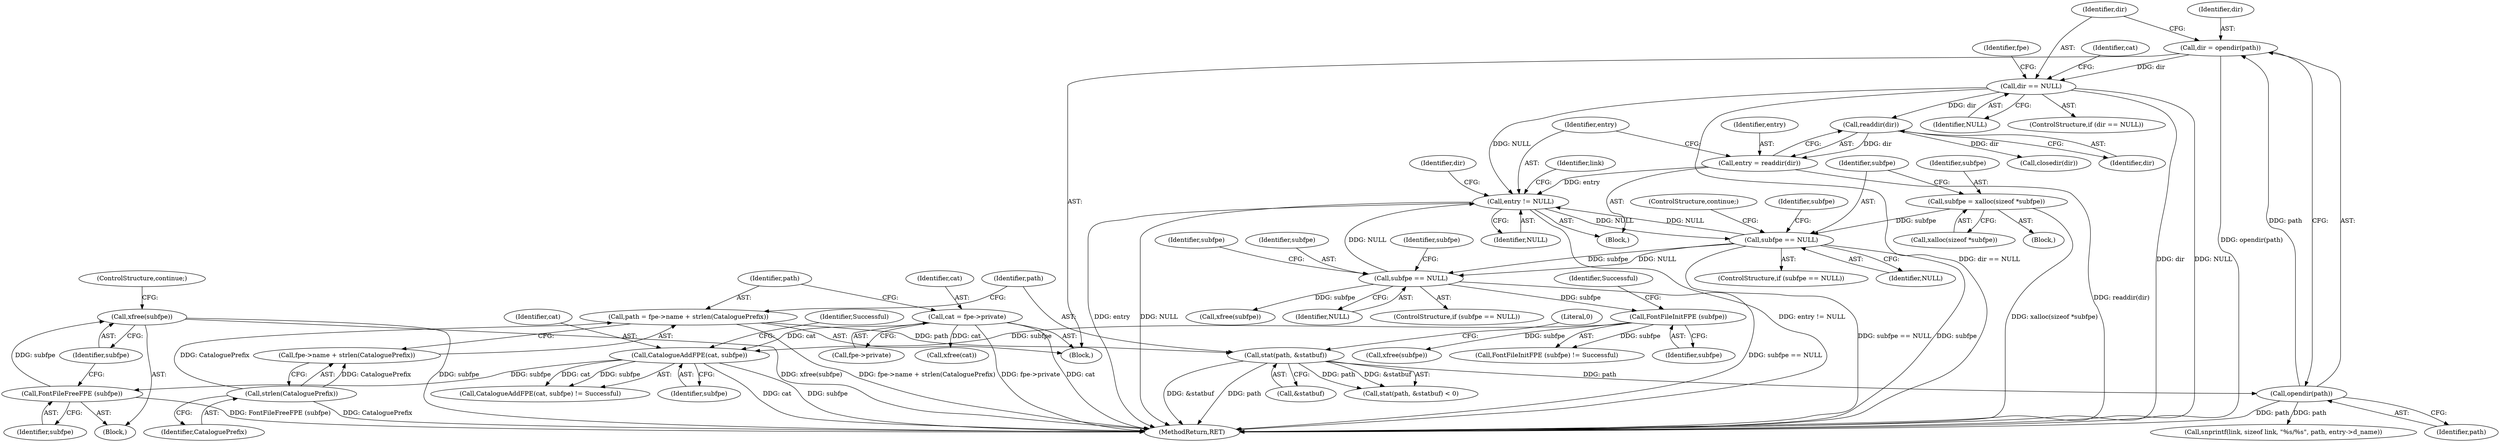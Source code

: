 digraph "0_libxfont_5bf703700ee4a5d6eae20da07cb7a29369667aef@API" {
"1000350" [label="(Call,xfree(subfpe))"];
"1000348" [label="(Call,FontFileFreeFPE (subfpe))"];
"1000343" [label="(Call,CatalogueAddFPE(cat, subfpe))"];
"1000106" [label="(Call,cat = fpe->private)"];
"1000330" [label="(Call,FontFileInitFPE (subfpe))"];
"1000303" [label="(Call,subfpe == NULL)"];
"1000278" [label="(Call,subfpe == NULL)"];
"1000271" [label="(Call,subfpe = xalloc(sizeof *subfpe))"];
"1000175" [label="(Call,entry != NULL)"];
"1000171" [label="(Call,entry = readdir(dir))"];
"1000173" [label="(Call,readdir(dir))"];
"1000159" [label="(Call,dir == NULL)"];
"1000154" [label="(Call,dir = opendir(path))"];
"1000156" [label="(Call,opendir(path))"];
"1000132" [label="(Call,stat(path, &statbuf))"];
"1000121" [label="(Call,path = fpe->name + strlen(CataloguePrefix))"];
"1000127" [label="(Call,strlen(CataloguePrefix))"];
"1000278" [label="(Call,subfpe == NULL)"];
"1000348" [label="(Call,FontFileFreeFPE (subfpe))"];
"1000279" [label="(Identifier,subfpe)"];
"1000175" [label="(Call,entry != NULL)"];
"1000307" [label="(Call,xfree(subfpe))"];
"1000330" [label="(Call,FontFileInitFPE (subfpe))"];
"1000349" [label="(Identifier,subfpe)"];
"1000128" [label="(Identifier,CataloguePrefix)"];
"1000345" [label="(Identifier,subfpe)"];
"1000122" [label="(Identifier,path)"];
"1000281" [label="(ControlStructure,continue;)"];
"1000273" [label="(Call,xalloc(sizeof *subfpe))"];
"1000177" [label="(Identifier,NULL)"];
"1000331" [label="(Identifier,subfpe)"];
"1000332" [label="(Identifier,Successful)"];
"1000180" [label="(Identifier,link)"];
"1000303" [label="(Call,subfpe == NULL)"];
"1000284" [label="(Identifier,subfpe)"];
"1000104" [label="(Block,)"];
"1000277" [label="(ControlStructure,if (subfpe == NULL))"];
"1000155" [label="(Identifier,dir)"];
"1000171" [label="(Call,entry = readdir(dir))"];
"1000157" [label="(Identifier,path)"];
"1000305" [label="(Identifier,NULL)"];
"1000353" [label="(Call,closedir(dir))"];
"1000161" [label="(Identifier,NULL)"];
"1000164" [label="(Identifier,cat)"];
"1000156" [label="(Call,opendir(path))"];
"1000271" [label="(Call,subfpe = xalloc(sizeof *subfpe))"];
"1000136" [label="(Literal,0)"];
"1000108" [label="(Call,fpe->private)"];
"1000308" [label="(Identifier,subfpe)"];
"1000346" [label="(Identifier,Successful)"];
"1000354" [label="(Identifier,dir)"];
"1000342" [label="(Call,CatalogueAddFPE(cat, subfpe) != Successful)"];
"1000312" [label="(Identifier,subfpe)"];
"1000160" [label="(Identifier,dir)"];
"1000178" [label="(Block,)"];
"1000133" [label="(Identifier,path)"];
"1000131" [label="(Call,stat(path, &statbuf) < 0)"];
"1000107" [label="(Identifier,cat)"];
"1000159" [label="(Call,dir == NULL)"];
"1000344" [label="(Identifier,cat)"];
"1000127" [label="(Call,strlen(CataloguePrefix))"];
"1000304" [label="(Identifier,subfpe)"];
"1000168" [label="(Identifier,fpe)"];
"1000163" [label="(Call,xfree(cat))"];
"1000106" [label="(Call,cat = fpe->private)"];
"1000347" [label="(Block,)"];
"1000329" [label="(Call,FontFileInitFPE (subfpe) != Successful)"];
"1000350" [label="(Call,xfree(subfpe))"];
"1000338" [label="(Call,xfree(subfpe))"];
"1000272" [label="(Identifier,subfpe)"];
"1000154" [label="(Call,dir = opendir(path))"];
"1000179" [label="(Call,snprintf(link, sizeof link, \"%s/%s\", path, entry->d_name))"];
"1000176" [label="(Identifier,entry)"];
"1000134" [label="(Call,&statbuf)"];
"1000343" [label="(Call,CatalogueAddFPE(cat, subfpe))"];
"1000280" [label="(Identifier,NULL)"];
"1000170" [label="(Block,)"];
"1000174" [label="(Identifier,dir)"];
"1000132" [label="(Call,stat(path, &statbuf))"];
"1000173" [label="(Call,readdir(dir))"];
"1000172" [label="(Identifier,entry)"];
"1000158" [label="(ControlStructure,if (dir == NULL))"];
"1000352" [label="(ControlStructure,continue;)"];
"1000378" [label="(MethodReturn,RET)"];
"1000121" [label="(Call,path = fpe->name + strlen(CataloguePrefix))"];
"1000302" [label="(ControlStructure,if (subfpe == NULL))"];
"1000351" [label="(Identifier,subfpe)"];
"1000123" [label="(Call,fpe->name + strlen(CataloguePrefix))"];
"1000350" -> "1000347"  [label="AST: "];
"1000350" -> "1000351"  [label="CFG: "];
"1000351" -> "1000350"  [label="AST: "];
"1000352" -> "1000350"  [label="CFG: "];
"1000350" -> "1000378"  [label="DDG: subfpe"];
"1000350" -> "1000378"  [label="DDG: xfree(subfpe)"];
"1000348" -> "1000350"  [label="DDG: subfpe"];
"1000348" -> "1000347"  [label="AST: "];
"1000348" -> "1000349"  [label="CFG: "];
"1000349" -> "1000348"  [label="AST: "];
"1000351" -> "1000348"  [label="CFG: "];
"1000348" -> "1000378"  [label="DDG: FontFileFreeFPE (subfpe)"];
"1000343" -> "1000348"  [label="DDG: subfpe"];
"1000343" -> "1000342"  [label="AST: "];
"1000343" -> "1000345"  [label="CFG: "];
"1000344" -> "1000343"  [label="AST: "];
"1000345" -> "1000343"  [label="AST: "];
"1000346" -> "1000343"  [label="CFG: "];
"1000343" -> "1000378"  [label="DDG: cat"];
"1000343" -> "1000378"  [label="DDG: subfpe"];
"1000343" -> "1000342"  [label="DDG: cat"];
"1000343" -> "1000342"  [label="DDG: subfpe"];
"1000106" -> "1000343"  [label="DDG: cat"];
"1000330" -> "1000343"  [label="DDG: subfpe"];
"1000106" -> "1000104"  [label="AST: "];
"1000106" -> "1000108"  [label="CFG: "];
"1000107" -> "1000106"  [label="AST: "];
"1000108" -> "1000106"  [label="AST: "];
"1000122" -> "1000106"  [label="CFG: "];
"1000106" -> "1000378"  [label="DDG: fpe->private"];
"1000106" -> "1000378"  [label="DDG: cat"];
"1000106" -> "1000163"  [label="DDG: cat"];
"1000330" -> "1000329"  [label="AST: "];
"1000330" -> "1000331"  [label="CFG: "];
"1000331" -> "1000330"  [label="AST: "];
"1000332" -> "1000330"  [label="CFG: "];
"1000330" -> "1000329"  [label="DDG: subfpe"];
"1000303" -> "1000330"  [label="DDG: subfpe"];
"1000330" -> "1000338"  [label="DDG: subfpe"];
"1000303" -> "1000302"  [label="AST: "];
"1000303" -> "1000305"  [label="CFG: "];
"1000304" -> "1000303"  [label="AST: "];
"1000305" -> "1000303"  [label="AST: "];
"1000308" -> "1000303"  [label="CFG: "];
"1000312" -> "1000303"  [label="CFG: "];
"1000303" -> "1000378"  [label="DDG: subfpe == NULL"];
"1000303" -> "1000175"  [label="DDG: NULL"];
"1000278" -> "1000303"  [label="DDG: subfpe"];
"1000278" -> "1000303"  [label="DDG: NULL"];
"1000303" -> "1000307"  [label="DDG: subfpe"];
"1000278" -> "1000277"  [label="AST: "];
"1000278" -> "1000280"  [label="CFG: "];
"1000279" -> "1000278"  [label="AST: "];
"1000280" -> "1000278"  [label="AST: "];
"1000281" -> "1000278"  [label="CFG: "];
"1000284" -> "1000278"  [label="CFG: "];
"1000278" -> "1000378"  [label="DDG: subfpe == NULL"];
"1000278" -> "1000378"  [label="DDG: subfpe"];
"1000278" -> "1000175"  [label="DDG: NULL"];
"1000271" -> "1000278"  [label="DDG: subfpe"];
"1000175" -> "1000278"  [label="DDG: NULL"];
"1000271" -> "1000178"  [label="AST: "];
"1000271" -> "1000273"  [label="CFG: "];
"1000272" -> "1000271"  [label="AST: "];
"1000273" -> "1000271"  [label="AST: "];
"1000279" -> "1000271"  [label="CFG: "];
"1000271" -> "1000378"  [label="DDG: xalloc(sizeof *subfpe)"];
"1000175" -> "1000170"  [label="AST: "];
"1000175" -> "1000177"  [label="CFG: "];
"1000176" -> "1000175"  [label="AST: "];
"1000177" -> "1000175"  [label="AST: "];
"1000180" -> "1000175"  [label="CFG: "];
"1000354" -> "1000175"  [label="CFG: "];
"1000175" -> "1000378"  [label="DDG: entry"];
"1000175" -> "1000378"  [label="DDG: NULL"];
"1000175" -> "1000378"  [label="DDG: entry != NULL"];
"1000171" -> "1000175"  [label="DDG: entry"];
"1000159" -> "1000175"  [label="DDG: NULL"];
"1000171" -> "1000170"  [label="AST: "];
"1000171" -> "1000173"  [label="CFG: "];
"1000172" -> "1000171"  [label="AST: "];
"1000173" -> "1000171"  [label="AST: "];
"1000176" -> "1000171"  [label="CFG: "];
"1000171" -> "1000378"  [label="DDG: readdir(dir)"];
"1000173" -> "1000171"  [label="DDG: dir"];
"1000173" -> "1000174"  [label="CFG: "];
"1000174" -> "1000173"  [label="AST: "];
"1000159" -> "1000173"  [label="DDG: dir"];
"1000173" -> "1000353"  [label="DDG: dir"];
"1000159" -> "1000158"  [label="AST: "];
"1000159" -> "1000161"  [label="CFG: "];
"1000160" -> "1000159"  [label="AST: "];
"1000161" -> "1000159"  [label="AST: "];
"1000164" -> "1000159"  [label="CFG: "];
"1000168" -> "1000159"  [label="CFG: "];
"1000159" -> "1000378"  [label="DDG: dir == NULL"];
"1000159" -> "1000378"  [label="DDG: dir"];
"1000159" -> "1000378"  [label="DDG: NULL"];
"1000154" -> "1000159"  [label="DDG: dir"];
"1000154" -> "1000104"  [label="AST: "];
"1000154" -> "1000156"  [label="CFG: "];
"1000155" -> "1000154"  [label="AST: "];
"1000156" -> "1000154"  [label="AST: "];
"1000160" -> "1000154"  [label="CFG: "];
"1000154" -> "1000378"  [label="DDG: opendir(path)"];
"1000156" -> "1000154"  [label="DDG: path"];
"1000156" -> "1000157"  [label="CFG: "];
"1000157" -> "1000156"  [label="AST: "];
"1000156" -> "1000378"  [label="DDG: path"];
"1000132" -> "1000156"  [label="DDG: path"];
"1000156" -> "1000179"  [label="DDG: path"];
"1000132" -> "1000131"  [label="AST: "];
"1000132" -> "1000134"  [label="CFG: "];
"1000133" -> "1000132"  [label="AST: "];
"1000134" -> "1000132"  [label="AST: "];
"1000136" -> "1000132"  [label="CFG: "];
"1000132" -> "1000378"  [label="DDG: &statbuf"];
"1000132" -> "1000378"  [label="DDG: path"];
"1000132" -> "1000131"  [label="DDG: path"];
"1000132" -> "1000131"  [label="DDG: &statbuf"];
"1000121" -> "1000132"  [label="DDG: path"];
"1000121" -> "1000104"  [label="AST: "];
"1000121" -> "1000123"  [label="CFG: "];
"1000122" -> "1000121"  [label="AST: "];
"1000123" -> "1000121"  [label="AST: "];
"1000133" -> "1000121"  [label="CFG: "];
"1000121" -> "1000378"  [label="DDG: fpe->name + strlen(CataloguePrefix)"];
"1000127" -> "1000121"  [label="DDG: CataloguePrefix"];
"1000127" -> "1000123"  [label="AST: "];
"1000127" -> "1000128"  [label="CFG: "];
"1000128" -> "1000127"  [label="AST: "];
"1000123" -> "1000127"  [label="CFG: "];
"1000127" -> "1000378"  [label="DDG: CataloguePrefix"];
"1000127" -> "1000123"  [label="DDG: CataloguePrefix"];
}
